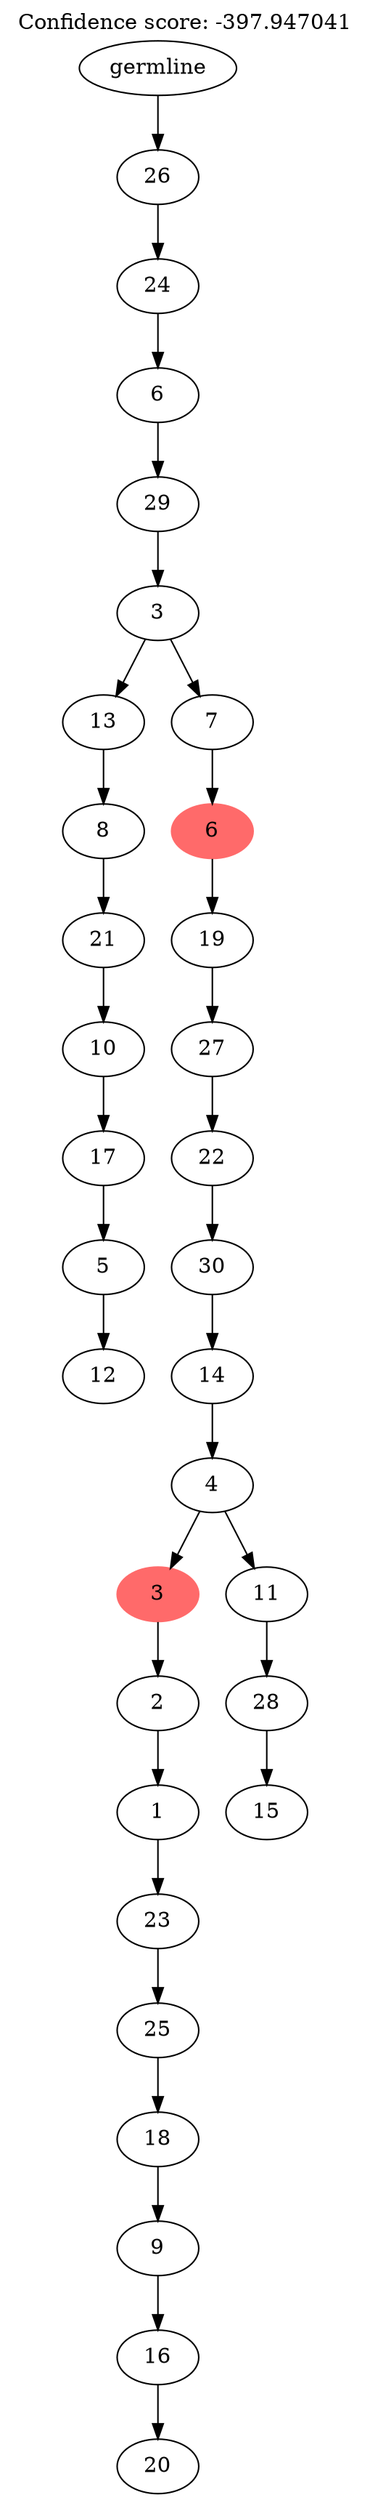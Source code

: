 digraph g {
	"31" -> "32";
	"32" [label="12"];
	"30" -> "31";
	"31" [label="5"];
	"29" -> "30";
	"30" [label="17"];
	"28" -> "29";
	"29" [label="10"];
	"27" -> "28";
	"28" [label="21"];
	"26" -> "27";
	"27" [label="8"];
	"24" -> "25";
	"25" [label="20"];
	"23" -> "24";
	"24" [label="16"];
	"22" -> "23";
	"23" [label="9"];
	"21" -> "22";
	"22" [label="18"];
	"20" -> "21";
	"21" [label="25"];
	"19" -> "20";
	"20" [label="23"];
	"18" -> "19";
	"19" [label="1"];
	"17" -> "18";
	"18" [label="2"];
	"15" -> "16";
	"16" [label="15"];
	"14" -> "15";
	"15" [label="28"];
	"13" -> "14";
	"14" [label="11"];
	"13" -> "17";
	"17" [color=indianred1, style=filled, label="3"];
	"12" -> "13";
	"13" [label="4"];
	"11" -> "12";
	"12" [label="14"];
	"10" -> "11";
	"11" [label="30"];
	"9" -> "10";
	"10" [label="22"];
	"8" -> "9";
	"9" [label="27"];
	"7" -> "8";
	"8" [label="19"];
	"6" -> "7";
	"7" [color=indianred1, style=filled, label="6"];
	"5" -> "6";
	"6" [label="7"];
	"5" -> "26";
	"26" [label="13"];
	"4" -> "5";
	"5" [label="3"];
	"3" -> "4";
	"4" [label="29"];
	"2" -> "3";
	"3" [label="6"];
	"1" -> "2";
	"2" [label="24"];
	"0" -> "1";
	"1" [label="26"];
	"0" [label="germline"];
	labelloc="t";
	label="Confidence score: -397.947041";
}
